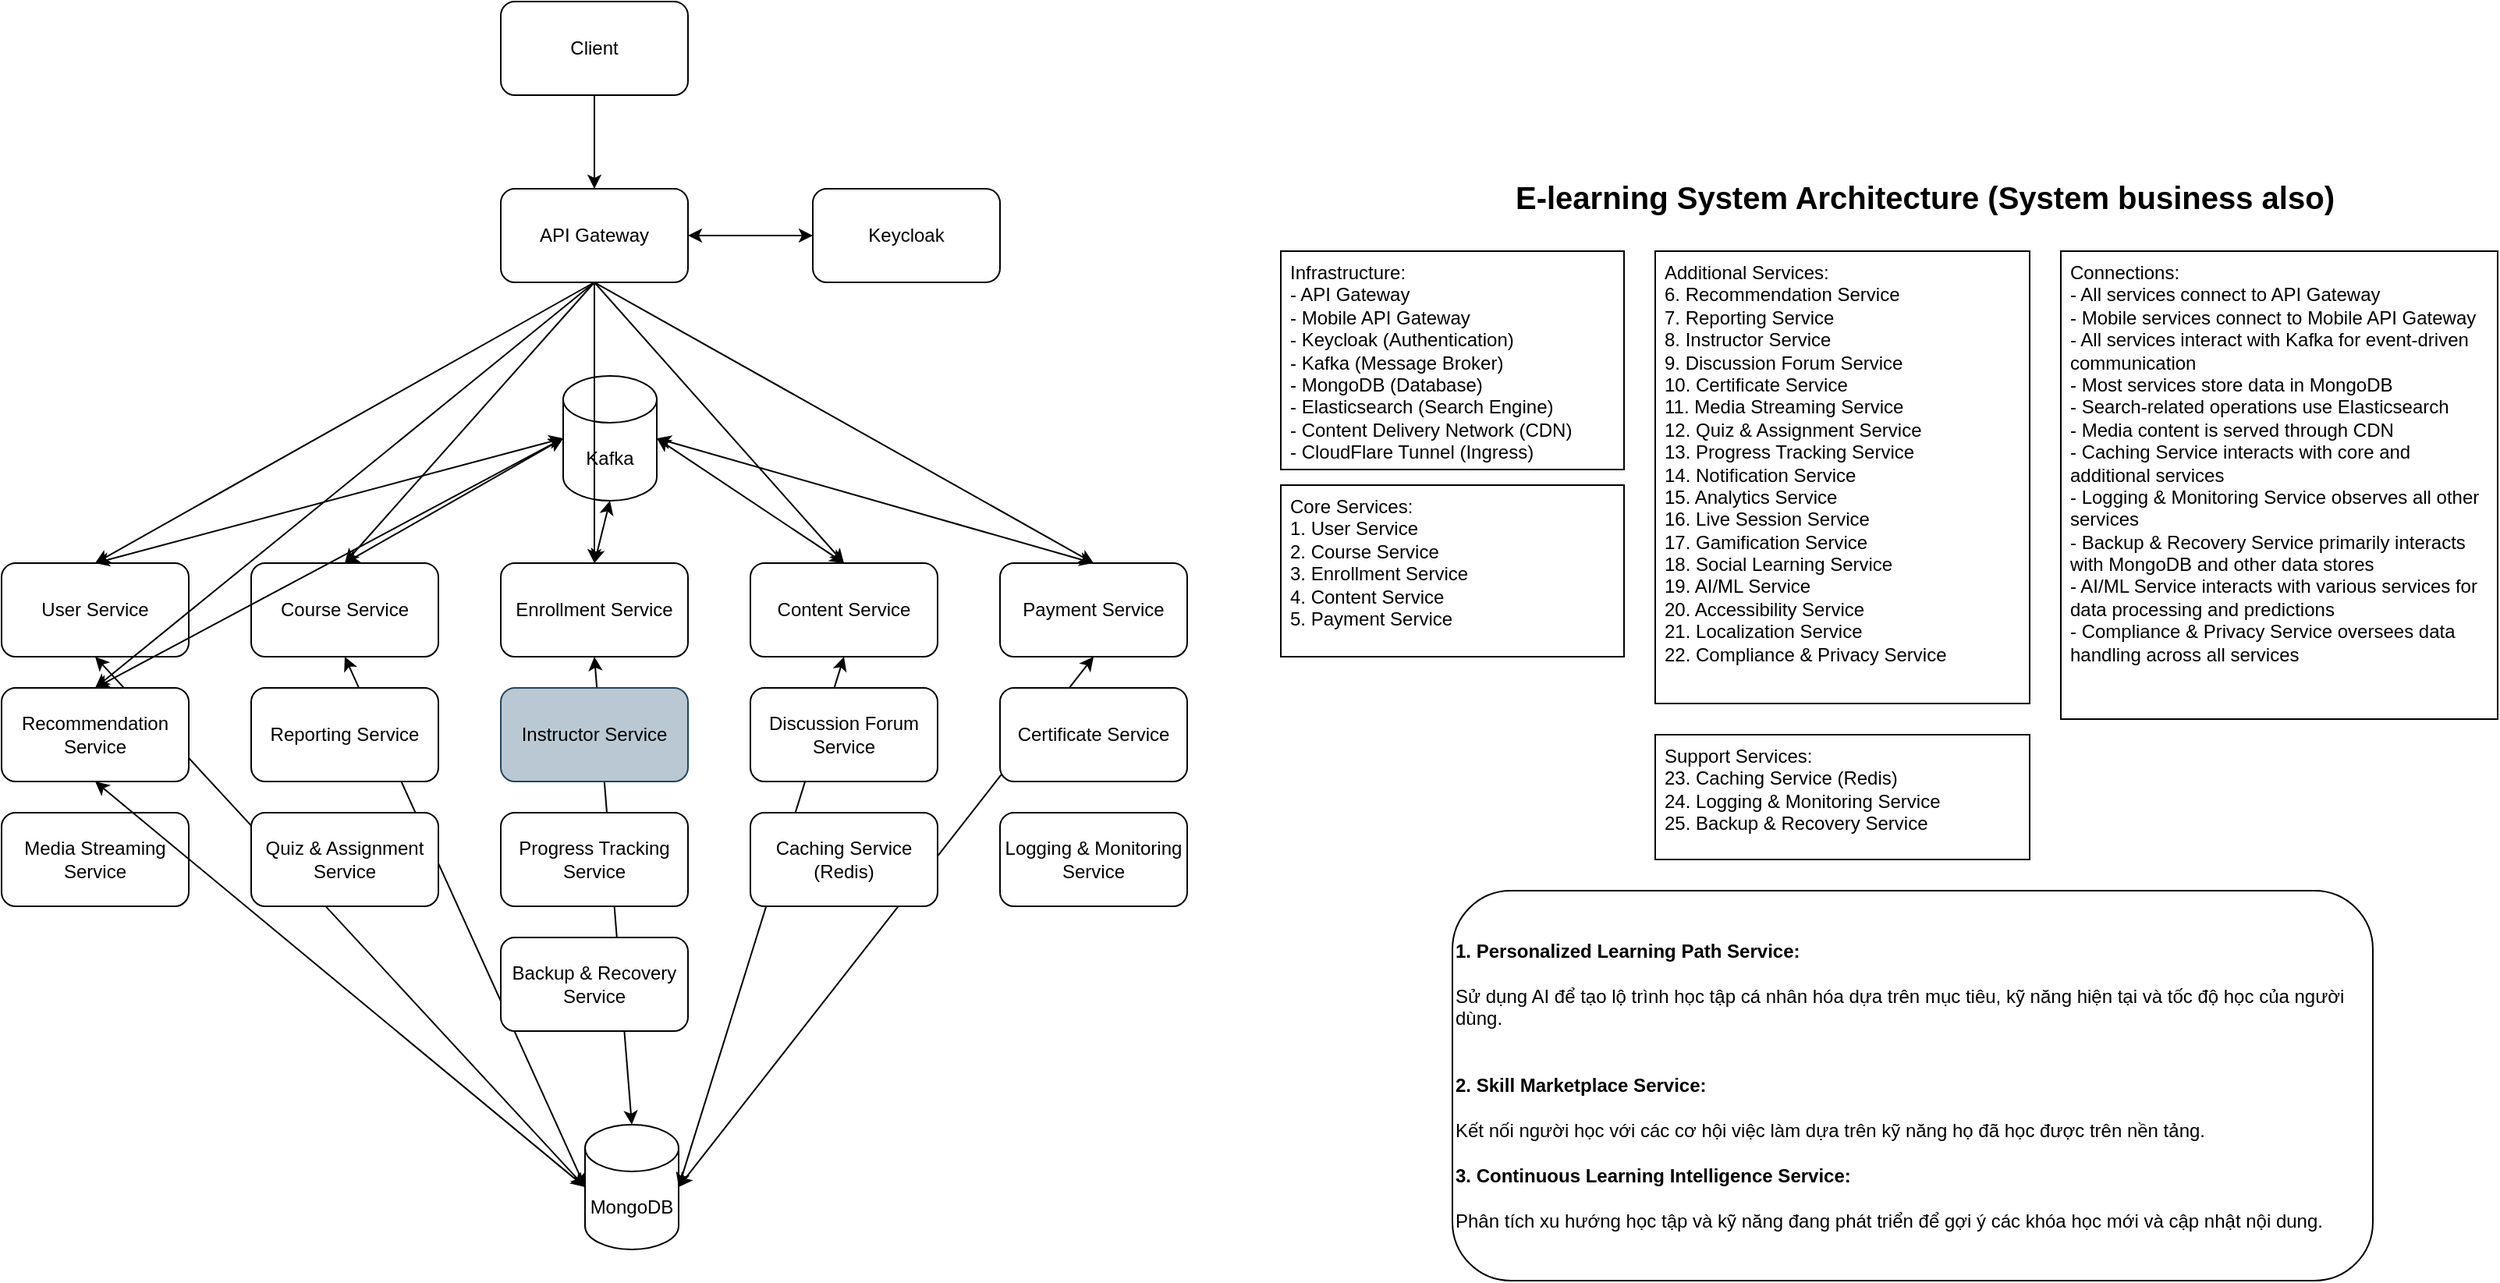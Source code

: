 <mxfile version="24.7.7" pages="3">
  <diagram id="prtHgNgQTEPvFCAcTncT" name="System Architecture">
    <mxGraphModel dx="732" dy="732" grid="1" gridSize="10" guides="1" tooltips="1" connect="1" arrows="1" fold="1" page="0" pageScale="1" pageWidth="827" pageHeight="1169" math="0" shadow="0">
      <root>
        <mxCell id="0" />
        <mxCell id="1" parent="0" />
        <mxCell id="2" value="Client" style="rounded=1;whiteSpace=wrap;html=1;" parent="1" vertex="1">
          <mxGeometry x="360" y="40" width="120" height="60" as="geometry" />
        </mxCell>
        <mxCell id="3" value="API Gateway" style="rounded=1;whiteSpace=wrap;html=1;" parent="1" vertex="1">
          <mxGeometry x="360" y="160" width="120" height="60" as="geometry" />
        </mxCell>
        <mxCell id="4" value="Keycloak" style="rounded=1;whiteSpace=wrap;html=1;" parent="1" vertex="1">
          <mxGeometry x="560" y="160" width="120" height="60" as="geometry" />
        </mxCell>
        <mxCell id="5" value="Kafka" style="shape=cylinder3;whiteSpace=wrap;html=1;boundedLbl=1;backgroundOutline=1;size=15;" parent="1" vertex="1">
          <mxGeometry x="400" y="280" width="60" height="80" as="geometry" />
        </mxCell>
        <mxCell id="6" value="User Service" style="rounded=1;whiteSpace=wrap;html=1;" parent="1" vertex="1">
          <mxGeometry x="40" y="400" width="120" height="60" as="geometry" />
        </mxCell>
        <mxCell id="7" value="Course Service" style="rounded=1;whiteSpace=wrap;html=1;" parent="1" vertex="1">
          <mxGeometry x="200" y="400" width="120" height="60" as="geometry" />
        </mxCell>
        <mxCell id="8" value="Enrollment Service" style="rounded=1;whiteSpace=wrap;html=1;" parent="1" vertex="1">
          <mxGeometry x="360" y="400" width="120" height="60" as="geometry" />
        </mxCell>
        <mxCell id="9" value="Content Service" style="rounded=1;whiteSpace=wrap;html=1;" parent="1" vertex="1">
          <mxGeometry x="520" y="400" width="120" height="60" as="geometry" />
        </mxCell>
        <mxCell id="10" value="Payment Service" style="rounded=1;whiteSpace=wrap;html=1;" parent="1" vertex="1">
          <mxGeometry x="680" y="400" width="120" height="60" as="geometry" />
        </mxCell>
        <mxCell id="11" value="MongoDB" style="shape=cylinder3;whiteSpace=wrap;html=1;boundedLbl=1;backgroundOutline=1;size=15;" parent="1" vertex="1">
          <mxGeometry x="414" y="760" width="60" height="80" as="geometry" />
        </mxCell>
        <mxCell id="12" value="" style="endArrow=classic;html=1;exitX=0.5;exitY=1;exitDx=0;exitDy=0;entryX=0.5;entryY=0;entryDx=0;entryDy=0;" parent="1" source="2" target="3" edge="1">
          <mxGeometry width="50" height="50" relative="1" as="geometry">
            <mxPoint x="390" y="430" as="sourcePoint" />
            <mxPoint x="440" y="380" as="targetPoint" />
          </mxGeometry>
        </mxCell>
        <mxCell id="13" value="" style="endArrow=classic;startArrow=classic;html=1;exitX=1;exitY=0.5;exitDx=0;exitDy=0;entryX=0;entryY=0.5;entryDx=0;entryDy=0;" parent="1" source="3" target="4" edge="1">
          <mxGeometry width="50" height="50" relative="1" as="geometry">
            <mxPoint x="390" y="430" as="sourcePoint" />
            <mxPoint x="440" y="380" as="targetPoint" />
          </mxGeometry>
        </mxCell>
        <mxCell id="14" value="" style="endArrow=classic;html=1;exitX=0.5;exitY=1;exitDx=0;exitDy=0;entryX=0.5;entryY=0;entryDx=0;entryDy=0;" parent="1" source="3" target="6" edge="1">
          <mxGeometry width="50" height="50" relative="1" as="geometry">
            <mxPoint x="390" y="430" as="sourcePoint" />
            <mxPoint x="440" y="380" as="targetPoint" />
          </mxGeometry>
        </mxCell>
        <mxCell id="15" value="" style="endArrow=classic;html=1;exitX=0.5;exitY=1;exitDx=0;exitDy=0;entryX=0.5;entryY=0;entryDx=0;entryDy=0;" parent="1" source="3" target="7" edge="1">
          <mxGeometry width="50" height="50" relative="1" as="geometry">
            <mxPoint x="390" y="430" as="sourcePoint" />
            <mxPoint x="440" y="380" as="targetPoint" />
          </mxGeometry>
        </mxCell>
        <mxCell id="16" value="" style="endArrow=classic;html=1;exitX=0.5;exitY=1;exitDx=0;exitDy=0;entryX=0.5;entryY=0;entryDx=0;entryDy=0;" parent="1" source="3" target="8" edge="1">
          <mxGeometry width="50" height="50" relative="1" as="geometry">
            <mxPoint x="390" y="430" as="sourcePoint" />
            <mxPoint x="440" y="380" as="targetPoint" />
          </mxGeometry>
        </mxCell>
        <mxCell id="17" value="" style="endArrow=classic;html=1;exitX=0.5;exitY=1;exitDx=0;exitDy=0;entryX=0.5;entryY=0;entryDx=0;entryDy=0;" parent="1" source="3" target="9" edge="1">
          <mxGeometry width="50" height="50" relative="1" as="geometry">
            <mxPoint x="390" y="430" as="sourcePoint" />
            <mxPoint x="440" y="380" as="targetPoint" />
          </mxGeometry>
        </mxCell>
        <mxCell id="18" value="" style="endArrow=classic;html=1;exitX=0.5;exitY=1;exitDx=0;exitDy=0;entryX=0.5;entryY=0;entryDx=0;entryDy=0;" parent="1" source="3" target="10" edge="1">
          <mxGeometry width="50" height="50" relative="1" as="geometry">
            <mxPoint x="390" y="430" as="sourcePoint" />
            <mxPoint x="440" y="380" as="targetPoint" />
          </mxGeometry>
        </mxCell>
        <mxCell id="19" value="" style="endArrow=classic;startArrow=classic;html=1;exitX=0.5;exitY=0;exitDx=0;exitDy=0;entryX=0;entryY=0.5;entryDx=0;entryDy=0;entryPerimeter=0;" parent="1" source="6" target="5" edge="1">
          <mxGeometry width="50" height="50" relative="1" as="geometry">
            <mxPoint x="390" y="430" as="sourcePoint" />
            <mxPoint x="440" y="380" as="targetPoint" />
          </mxGeometry>
        </mxCell>
        <mxCell id="20" value="" style="endArrow=classic;startArrow=classic;html=1;exitX=0.5;exitY=0;exitDx=0;exitDy=0;entryX=0;entryY=0.5;entryDx=0;entryDy=0;entryPerimeter=0;" parent="1" source="7" target="5" edge="1">
          <mxGeometry width="50" height="50" relative="1" as="geometry">
            <mxPoint x="390" y="430" as="sourcePoint" />
            <mxPoint x="440" y="380" as="targetPoint" />
          </mxGeometry>
        </mxCell>
        <mxCell id="21" value="" style="endArrow=classic;startArrow=classic;html=1;exitX=0.5;exitY=0;exitDx=0;exitDy=0;entryX=0.5;entryY=1;entryDx=0;entryDy=0;entryPerimeter=0;" parent="1" source="8" target="5" edge="1">
          <mxGeometry width="50" height="50" relative="1" as="geometry">
            <mxPoint x="390" y="430" as="sourcePoint" />
            <mxPoint x="440" y="380" as="targetPoint" />
          </mxGeometry>
        </mxCell>
        <mxCell id="22" value="" style="endArrow=classic;startArrow=classic;html=1;exitX=0.5;exitY=0;exitDx=0;exitDy=0;entryX=1;entryY=0.5;entryDx=0;entryDy=0;entryPerimeter=0;" parent="1" source="9" target="5" edge="1">
          <mxGeometry width="50" height="50" relative="1" as="geometry">
            <mxPoint x="390" y="430" as="sourcePoint" />
            <mxPoint x="440" y="380" as="targetPoint" />
          </mxGeometry>
        </mxCell>
        <mxCell id="23" value="" style="endArrow=classic;startArrow=classic;html=1;exitX=0.5;exitY=0;exitDx=0;exitDy=0;entryX=1;entryY=0.5;entryDx=0;entryDy=0;entryPerimeter=0;" parent="1" source="10" target="5" edge="1">
          <mxGeometry width="50" height="50" relative="1" as="geometry">
            <mxPoint x="390" y="430" as="sourcePoint" />
            <mxPoint x="440" y="380" as="targetPoint" />
          </mxGeometry>
        </mxCell>
        <mxCell id="24" value="" style="endArrow=classic;startArrow=classic;html=1;exitX=0.5;exitY=1;exitDx=0;exitDy=0;entryX=0;entryY=0.5;entryDx=0;entryDy=0;entryPerimeter=0;" parent="1" source="6" target="11" edge="1">
          <mxGeometry width="50" height="50" relative="1" as="geometry">
            <mxPoint x="390" y="430" as="sourcePoint" />
            <mxPoint x="440" y="380" as="targetPoint" />
          </mxGeometry>
        </mxCell>
        <mxCell id="25" value="" style="endArrow=classic;startArrow=classic;html=1;exitX=0.5;exitY=1;exitDx=0;exitDy=0;entryX=0;entryY=0.5;entryDx=0;entryDy=0;entryPerimeter=0;" parent="1" source="7" target="11" edge="1">
          <mxGeometry width="50" height="50" relative="1" as="geometry">
            <mxPoint x="390" y="430" as="sourcePoint" />
            <mxPoint x="440" y="380" as="targetPoint" />
          </mxGeometry>
        </mxCell>
        <mxCell id="26" value="" style="endArrow=classic;startArrow=classic;html=1;exitX=0.5;exitY=1;exitDx=0;exitDy=0;entryX=0.5;entryY=0;entryDx=0;entryDy=0;entryPerimeter=0;" parent="1" source="8" target="11" edge="1">
          <mxGeometry width="50" height="50" relative="1" as="geometry">
            <mxPoint x="390" y="430" as="sourcePoint" />
            <mxPoint x="440" y="380" as="targetPoint" />
          </mxGeometry>
        </mxCell>
        <mxCell id="27" value="" style="endArrow=classic;startArrow=classic;html=1;exitX=0.5;exitY=1;exitDx=0;exitDy=0;entryX=1;entryY=0.5;entryDx=0;entryDy=0;entryPerimeter=0;" parent="1" source="9" target="11" edge="1">
          <mxGeometry width="50" height="50" relative="1" as="geometry">
            <mxPoint x="390" y="430" as="sourcePoint" />
            <mxPoint x="440" y="380" as="targetPoint" />
          </mxGeometry>
        </mxCell>
        <mxCell id="28" value="" style="endArrow=classic;startArrow=classic;html=1;exitX=0.5;exitY=1;exitDx=0;exitDy=0;entryX=1;entryY=0.5;entryDx=0;entryDy=0;entryPerimeter=0;" parent="1" source="10" target="11" edge="1">
          <mxGeometry width="50" height="50" relative="1" as="geometry">
            <mxPoint x="390" y="430" as="sourcePoint" />
            <mxPoint x="440" y="380" as="targetPoint" />
          </mxGeometry>
        </mxCell>
        <mxCell id="29" value="Recommendation Service" style="rounded=1;whiteSpace=wrap;html=1;" parent="1" vertex="1">
          <mxGeometry x="40" y="480" width="120" height="60" as="geometry" />
        </mxCell>
        <mxCell id="30" value="Reporting Service" style="rounded=1;whiteSpace=wrap;html=1;" parent="1" vertex="1">
          <mxGeometry x="200" y="480" width="120" height="60" as="geometry" />
        </mxCell>
        <mxCell id="31" value="Instructor Service" style="rounded=1;whiteSpace=wrap;html=1;fillColor=#bac8d3;strokeColor=#23445d;" parent="1" vertex="1">
          <mxGeometry x="360" y="480" width="120" height="60" as="geometry" />
        </mxCell>
        <mxCell id="32" value="Discussion Forum Service" style="rounded=1;whiteSpace=wrap;html=1;" parent="1" vertex="1">
          <mxGeometry x="520" y="480" width="120" height="60" as="geometry" />
        </mxCell>
        <mxCell id="33" value="Certificate Service" style="rounded=1;whiteSpace=wrap;html=1;" parent="1" vertex="1">
          <mxGeometry x="680" y="480" width="120" height="60" as="geometry" />
        </mxCell>
        <mxCell id="34" value="Media Streaming Service" style="rounded=1;whiteSpace=wrap;html=1;" parent="1" vertex="1">
          <mxGeometry x="40" y="560" width="120" height="60" as="geometry" />
        </mxCell>
        <mxCell id="35" value="Quiz &amp; Assignment Service" style="rounded=1;whiteSpace=wrap;html=1;" parent="1" vertex="1">
          <mxGeometry x="200" y="560" width="120" height="60" as="geometry" />
        </mxCell>
        <mxCell id="36" value="Progress Tracking Service" style="rounded=1;whiteSpace=wrap;html=1;" parent="1" vertex="1">
          <mxGeometry x="360" y="560" width="120" height="60" as="geometry" />
        </mxCell>
        <mxCell id="37" value="Caching Service (Redis)" style="rounded=1;whiteSpace=wrap;html=1;" parent="1" vertex="1">
          <mxGeometry x="520" y="560" width="120" height="60" as="geometry" />
        </mxCell>
        <mxCell id="38" value="Logging &amp; Monitoring Service" style="rounded=1;whiteSpace=wrap;html=1;" parent="1" vertex="1">
          <mxGeometry x="680" y="560" width="120" height="60" as="geometry" />
        </mxCell>
        <mxCell id="39" value="Backup &amp; Recovery Service" style="rounded=1;whiteSpace=wrap;html=1;" parent="1" vertex="1">
          <mxGeometry x="360" y="640" width="120" height="60" as="geometry" />
        </mxCell>
        <mxCell id="40" value="" style="endArrow=classic;html=1;exitX=0.5;exitY=1;exitDx=0;exitDy=0;entryX=0.5;entryY=0;entryDx=0;entryDy=0;" parent="1" source="3" target="29" edge="1">
          <mxGeometry width="50" height="50" relative="1" as="geometry">
            <mxPoint x="390" y="430" as="sourcePoint" />
            <mxPoint x="440" y="380" as="targetPoint" />
          </mxGeometry>
        </mxCell>
        <mxCell id="41" value="" style="endArrow=classic;startArrow=classic;html=1;exitX=0.5;exitY=0;exitDx=0;exitDy=0;entryX=0;entryY=0.5;entryDx=0;entryDy=0;entryPerimeter=0;" parent="1" source="29" target="5" edge="1">
          <mxGeometry width="50" height="50" relative="1" as="geometry">
            <mxPoint x="390" y="430" as="sourcePoint" />
            <mxPoint x="440" y="380" as="targetPoint" />
          </mxGeometry>
        </mxCell>
        <mxCell id="42" value="" style="endArrow=classic;startArrow=classic;html=1;exitX=0.5;exitY=1;exitDx=0;exitDy=0;entryX=0;entryY=0.5;entryDx=0;entryDy=0;entryPerimeter=0;" parent="1" source="29" target="11" edge="1">
          <mxGeometry width="50" height="50" relative="1" as="geometry">
            <mxPoint x="390" y="430" as="sourcePoint" />
            <mxPoint x="440" y="380" as="targetPoint" />
          </mxGeometry>
        </mxCell>
        <mxCell id="kpyxhBnlVjCXAaahZGlU-58" value="" style="group" vertex="1" connectable="0" parent="1">
          <mxGeometry x="860" y="150" width="780" height="440" as="geometry" />
        </mxCell>
        <mxCell id="kpyxhBnlVjCXAaahZGlU-52" value="E-learning System Architecture (System business also)" style="text;html=1;strokeColor=none;fillColor=none;align=center;verticalAlign=middle;whiteSpace=wrap;rounded=0;fontSize=20;fontStyle=1" vertex="1" parent="kpyxhBnlVjCXAaahZGlU-58">
          <mxGeometry x="130" width="566" height="30" as="geometry" />
        </mxCell>
        <mxCell id="kpyxhBnlVjCXAaahZGlU-53" value="Infrastructure:&lt;br&gt;- API Gateway&lt;br&gt;- Mobile API Gateway&lt;br&gt;- Keycloak (Authentication)&lt;br&gt;- Kafka (Message Broker)&lt;br&gt;- MongoDB (Database)&lt;br&gt;- Elasticsearch (Search Engine)&lt;br&gt;- Content Delivery Network (CDN)&lt;br&gt;- CloudFlare Tunnel (Ingress)" style="text;strokeColor=default;fillColor=none;align=left;verticalAlign=top;spacingLeft=4;spacingRight=4;overflow=hidden;rotatable=0;points=[[0,0.5],[1,0.5]];portConstraint=eastwest;whiteSpace=wrap;html=1;" vertex="1" parent="kpyxhBnlVjCXAaahZGlU-58">
          <mxGeometry y="50" width="220" height="140" as="geometry" />
        </mxCell>
        <mxCell id="kpyxhBnlVjCXAaahZGlU-54" value="Core Services:&#xa;1. User Service&#xa;2. Course Service&#xa;3. Enrollment Service&#xa;4. Content Service&#xa;5. Payment Service" style="text;strokeColor=default;fillColor=none;align=left;verticalAlign=top;spacingLeft=4;spacingRight=4;overflow=hidden;rotatable=0;points=[[0,0.5],[1,0.5]];portConstraint=eastwest;whiteSpace=wrap;html=1;" vertex="1" parent="kpyxhBnlVjCXAaahZGlU-58">
          <mxGeometry y="200" width="220" height="110" as="geometry" />
        </mxCell>
        <mxCell id="kpyxhBnlVjCXAaahZGlU-55" value="Additional Services:&#xa;6. Recommendation Service&#xa;7. Reporting Service&#xa;8. Instructor Service&#xa;9. Discussion Forum Service&#xa;10. Certificate Service&#xa;11. Media Streaming Service&#xa;12. Quiz &amp; Assignment Service&#xa;13. Progress Tracking Service&#xa;14. Notification Service&#xa;15. Analytics Service&#xa;16. Live Session Service&#xa;17. Gamification Service&#xa;18. Social Learning Service&#xa;19. AI/ML Service&#xa;20. Accessibility Service&#xa;21. Localization Service&#xa;22. Compliance &amp; Privacy Service" style="text;strokeColor=default;fillColor=none;align=left;verticalAlign=top;spacingLeft=4;spacingRight=4;overflow=hidden;rotatable=0;points=[[0,0.5],[1,0.5]];portConstraint=eastwest;whiteSpace=wrap;html=1;" vertex="1" parent="kpyxhBnlVjCXAaahZGlU-58">
          <mxGeometry x="240" y="50" width="240" height="290" as="geometry" />
        </mxCell>
        <mxCell id="kpyxhBnlVjCXAaahZGlU-56" value="Support Services:&#xa;23. Caching Service (Redis)&#xa;24. Logging &amp; Monitoring Service&#xa;25. Backup &amp; Recovery Service" style="text;strokeColor=default;fillColor=none;align=left;verticalAlign=top;spacingLeft=4;spacingRight=4;overflow=hidden;rotatable=0;points=[[0,0.5],[1,0.5]];portConstraint=eastwest;whiteSpace=wrap;html=1;" vertex="1" parent="kpyxhBnlVjCXAaahZGlU-58">
          <mxGeometry x="240" y="360" width="240" height="80" as="geometry" />
        </mxCell>
        <mxCell id="kpyxhBnlVjCXAaahZGlU-57" value="Connections:&#xa;- All services connect to API Gateway&#xa;- Mobile services connect to Mobile API Gateway&#xa;- All services interact with Kafka for event-driven communication&#xa;- Most services store data in MongoDB&#xa;- Search-related operations use Elasticsearch&#xa;- Media content is served through CDN&#xa;- Caching Service interacts with core and additional services&#xa;- Logging &amp; Monitoring Service observes all other services&#xa;- Backup &amp; Recovery Service primarily interacts with MongoDB and other data stores&#xa;- AI/ML Service interacts with various services for data processing and predictions&#xa;- Compliance &amp; Privacy Service oversees data handling across all services" style="text;strokeColor=default;fillColor=none;align=left;verticalAlign=top;spacingLeft=4;spacingRight=4;overflow=hidden;rotatable=0;points=[[0,0.5],[1,0.5]];portConstraint=eastwest;whiteSpace=wrap;html=1;" vertex="1" parent="kpyxhBnlVjCXAaahZGlU-58">
          <mxGeometry x="500" y="50" width="280" height="300" as="geometry" />
        </mxCell>
        <mxCell id="kpyxhBnlVjCXAaahZGlU-60" value="&lt;div&gt;&lt;b&gt;1. Personalized Learning Path Service:&lt;/b&gt;&lt;/div&gt;&lt;div&gt;&lt;br&gt;&lt;/div&gt;&lt;div&gt;Sử dụng AI để tạo lộ trình học tập cá nhân hóa dựa trên mục tiêu, kỹ năng hiện tại và tốc độ học của người dùng.&lt;/div&gt;&lt;div&gt;&lt;br&gt;&lt;/div&gt;&lt;div&gt;&lt;br&gt;&lt;/div&gt;&lt;div&gt;&lt;b&gt;2. Skill Marketplace Service:&lt;/b&gt;&lt;/div&gt;&lt;div&gt;&lt;br&gt;&lt;/div&gt;&lt;div&gt;Kết nối người học với các cơ hội việc làm dựa trên kỹ năng họ đã học được trên nền tảng.&lt;/div&gt;&lt;div&gt;&lt;br&gt;&lt;/div&gt;&lt;div&gt;&lt;b&gt;3. Continuous Learning Intelligence Service:&lt;/b&gt;&lt;/div&gt;&lt;div&gt;&lt;br&gt;&lt;/div&gt;&lt;div&gt;Phân tích xu hướng học tập và kỹ năng đang phát triển để gợi ý các khóa học mới và cập nhật nội dung.&lt;/div&gt;" style="rounded=1;whiteSpace=wrap;html=1;align=left;" vertex="1" parent="1">
          <mxGeometry x="970" y="610" width="590" height="250" as="geometry" />
        </mxCell>
      </root>
    </mxGraphModel>
  </diagram>
  <diagram id="Nlr9FCFLmKdfe5C71DkO" name="Round-1">
    <mxGraphModel dx="732" dy="732" grid="1" gridSize="10" guides="1" tooltips="1" connect="1" arrows="1" fold="1" page="0" pageScale="1" pageWidth="850" pageHeight="1100" math="0" shadow="0">
      <root>
        <mxCell id="0" />
        <mxCell id="1" parent="0" />
        <mxCell id="lG1NS-_SQJIErk9qSr_s-2" value="E-learning System Core Services" style="text;html=1;strokeColor=none;fillColor=none;align=center;verticalAlign=middle;whiteSpace=wrap;rounded=0;fontSize=20;fontStyle=1" vertex="1" parent="1">
          <mxGeometry x="160" y="150" width="500" height="30" as="geometry" />
        </mxCell>
        <mxCell id="lG1NS-_SQJIErk9qSr_s-3" value="API Gateway" style="rounded=1;whiteSpace=wrap;html=1;fillColor=#dae8fc;strokeColor=#6c8ebf;" vertex="1" parent="1">
          <mxGeometry x="350" y="200" width="120" height="60" as="geometry" />
        </mxCell>
        <mxCell id="lG1NS-_SQJIErk9qSr_s-4" value="User Service" style="rounded=1;whiteSpace=wrap;html=1;fillColor=#d5e8d4;strokeColor=#82b366;" vertex="1" parent="1">
          <mxGeometry x="110" y="310" width="120" height="60" as="geometry" />
        </mxCell>
        <mxCell id="lG1NS-_SQJIErk9qSr_s-5" value="Course Service" style="rounded=1;whiteSpace=wrap;html=1;fillColor=#d5e8d4;strokeColor=#82b366;" vertex="1" parent="1">
          <mxGeometry x="250" y="310" width="120" height="60" as="geometry" />
        </mxCell>
        <mxCell id="lG1NS-_SQJIErk9qSr_s-6" value="Enrollment Service" style="rounded=1;whiteSpace=wrap;html=1;fillColor=#d5e8d4;strokeColor=#82b366;" vertex="1" parent="1">
          <mxGeometry x="390" y="310" width="120" height="60" as="geometry" />
        </mxCell>
        <mxCell id="lG1NS-_SQJIErk9qSr_s-7" value="Content Service" style="rounded=1;whiteSpace=wrap;html=1;fillColor=#d5e8d4;strokeColor=#82b366;" vertex="1" parent="1">
          <mxGeometry x="530" y="310" width="120" height="60" as="geometry" />
        </mxCell>
        <mxCell id="lG1NS-_SQJIErk9qSr_s-8" value="Payment Service" style="rounded=1;whiteSpace=wrap;html=1;fillColor=#d5e8d4;strokeColor=#82b366;" vertex="1" parent="1">
          <mxGeometry x="670" y="310" width="120" height="60" as="geometry" />
        </mxCell>
        <mxCell id="lG1NS-_SQJIErk9qSr_s-9" value="Authentication Service (Keycloak)" style="rounded=1;whiteSpace=wrap;html=1;fillColor=#fff2cc;strokeColor=#d6b656;" vertex="1" parent="1">
          <mxGeometry x="110" y="410" width="120" height="60" as="geometry" />
        </mxCell>
        <mxCell id="lG1NS-_SQJIErk9qSr_s-10" value="Notification Service" style="rounded=1;whiteSpace=wrap;html=1;fillColor=#fff2cc;strokeColor=#d6b656;" vertex="1" parent="1">
          <mxGeometry x="250" y="410" width="120" height="60" as="geometry" />
        </mxCell>
        <mxCell id="lG1NS-_SQJIErk9qSr_s-11" value="Search Service" style="rounded=1;whiteSpace=wrap;html=1;fillColor=#fff2cc;strokeColor=#d6b656;" vertex="1" parent="1">
          <mxGeometry x="390" y="410" width="120" height="60" as="geometry" />
        </mxCell>
        <mxCell id="lG1NS-_SQJIErk9qSr_s-12" value="Analytics Service" style="rounded=1;whiteSpace=wrap;html=1;fillColor=#fff2cc;strokeColor=#d6b656;" vertex="1" parent="1">
          <mxGeometry x="530" y="410" width="120" height="60" as="geometry" />
        </mxCell>
        <mxCell id="lG1NS-_SQJIErk9qSr_s-13" value="File Storage Service" style="rounded=1;whiteSpace=wrap;html=1;fillColor=#fff2cc;strokeColor=#d6b656;" vertex="1" parent="1">
          <mxGeometry x="670" y="410" width="120" height="60" as="geometry" />
        </mxCell>
        <mxCell id="lG1NS-_SQJIErk9qSr_s-14" value="Message Broker (Kafka)" style="rounded=1;whiteSpace=wrap;html=1;fillColor=#e1d5e7;strokeColor=#9673a6;" vertex="1" parent="1">
          <mxGeometry x="210" y="510" width="120" height="60" as="geometry" />
        </mxCell>
        <mxCell id="lG1NS-_SQJIErk9qSr_s-15" value="Database Service (MongoDB)" style="rounded=1;whiteSpace=wrap;html=1;fillColor=#e1d5e7;strokeColor=#9673a6;" vertex="1" parent="1">
          <mxGeometry x="350" y="510" width="120" height="60" as="geometry" />
        </mxCell>
        <mxCell id="lG1NS-_SQJIErk9qSr_s-16" value="Caching Service (Redis)" style="rounded=1;whiteSpace=wrap;html=1;fillColor=#e1d5e7;strokeColor=#9673a6;" vertex="1" parent="1">
          <mxGeometry x="490" y="510" width="120" height="60" as="geometry" />
        </mxCell>
        <mxCell id="lG1NS-_SQJIErk9qSr_s-17" value="" style="endArrow=classic;startArrow=classic;html=1;entryX=0.5;entryY=1;exitX=0.5;exitY=0;" edge="1" parent="1" source="lG1NS-_SQJIErk9qSr_s-4" target="lG1NS-_SQJIErk9qSr_s-3">
          <mxGeometry width="50" height="50" relative="1" as="geometry">
            <mxPoint x="390" y="560" as="sourcePoint" />
            <mxPoint x="440" y="510" as="targetPoint" />
          </mxGeometry>
        </mxCell>
        <mxCell id="lG1NS-_SQJIErk9qSr_s-18" value="" style="endArrow=classic;startArrow=classic;html=1;entryX=0.5;entryY=1;exitX=0.5;exitY=0;" edge="1" parent="1" source="lG1NS-_SQJIErk9qSr_s-5" target="lG1NS-_SQJIErk9qSr_s-3">
          <mxGeometry width="50" height="50" relative="1" as="geometry">
            <mxPoint x="390" y="560" as="sourcePoint" />
            <mxPoint x="440" y="510" as="targetPoint" />
          </mxGeometry>
        </mxCell>
        <mxCell id="lG1NS-_SQJIErk9qSr_s-19" value="" style="endArrow=classic;startArrow=classic;html=1;entryX=0.5;entryY=1;exitX=0.5;exitY=0;" edge="1" parent="1" source="lG1NS-_SQJIErk9qSr_s-6" target="lG1NS-_SQJIErk9qSr_s-3">
          <mxGeometry width="50" height="50" relative="1" as="geometry">
            <mxPoint x="390" y="560" as="sourcePoint" />
            <mxPoint x="440" y="510" as="targetPoint" />
          </mxGeometry>
        </mxCell>
        <mxCell id="lG1NS-_SQJIErk9qSr_s-20" value="" style="endArrow=classic;startArrow=classic;html=1;entryX=0.5;entryY=1;exitX=0.5;exitY=0;" edge="1" parent="1" source="lG1NS-_SQJIErk9qSr_s-7" target="lG1NS-_SQJIErk9qSr_s-3">
          <mxGeometry width="50" height="50" relative="1" as="geometry">
            <mxPoint x="390" y="560" as="sourcePoint" />
            <mxPoint x="440" y="510" as="targetPoint" />
          </mxGeometry>
        </mxCell>
        <mxCell id="lG1NS-_SQJIErk9qSr_s-21" value="" style="endArrow=classic;startArrow=classic;html=1;entryX=0.5;entryY=1;exitX=0.5;exitY=0;" edge="1" parent="1" source="lG1NS-_SQJIErk9qSr_s-8" target="lG1NS-_SQJIErk9qSr_s-3">
          <mxGeometry width="50" height="50" relative="1" as="geometry">
            <mxPoint x="390" y="560" as="sourcePoint" />
            <mxPoint x="440" y="510" as="targetPoint" />
          </mxGeometry>
        </mxCell>
      </root>
    </mxGraphModel>
  </diagram>
  <diagram id="o-eV2lYCKWIVSa7lvpFK" name="TechStack">
    <mxGraphModel dx="332" dy="332" grid="1" gridSize="10" guides="1" tooltips="1" connect="1" arrows="1" fold="1" page="0" pageScale="1" pageWidth="850" pageHeight="1100" math="0" shadow="0">
      <root>
        <mxCell id="0" />
        <mxCell id="1" parent="0" />
        <mxCell id="8VOUh3iL6ffPS8xLnjhe-13" value="Kubernetes Cluster" style="swimlane;whiteSpace=wrap;html=1;" vertex="1" parent="1">
          <mxGeometry x="530" y="530" width="720" height="560" as="geometry" />
        </mxCell>
        <mxCell id="8VOUh3iL6ffPS8xLnjhe-14" value="NestJS/Golang Application" style="rounded=1;whiteSpace=wrap;html=1;" vertex="1" parent="8VOUh3iL6ffPS8xLnjhe-13">
          <mxGeometry x="280" y="80" width="120" height="60" as="geometry" />
        </mxCell>
        <mxCell id="8VOUh3iL6ffPS8xLnjhe-15" value="MongoDB" style="shape=cylinder3;whiteSpace=wrap;html=1;boundedLbl=1;backgroundOutline=1;size=15;" vertex="1" parent="8VOUh3iL6ffPS8xLnjhe-13">
          <mxGeometry x="560" y="70" width="60" height="80" as="geometry" />
        </mxCell>
        <mxCell id="8VOUh3iL6ffPS8xLnjhe-16" value="Redis" style="shape=cylinder3;whiteSpace=wrap;html=1;boundedLbl=1;backgroundOutline=1;size=15;" vertex="1" parent="8VOUh3iL6ffPS8xLnjhe-13">
          <mxGeometry x="560" y="240" width="60" height="80" as="geometry" />
        </mxCell>
        <mxCell id="8VOUh3iL6ffPS8xLnjhe-17" value="Kafka" style="shape=process;whiteSpace=wrap;html=1;backgroundOutline=1;" vertex="1" parent="8VOUh3iL6ffPS8xLnjhe-13">
          <mxGeometry x="300" y="240" width="120" height="60" as="geometry" />
        </mxCell>
        <mxCell id="8VOUh3iL6ffPS8xLnjhe-18" value="MinIO" style="shape=cylinder3;whiteSpace=wrap;html=1;boundedLbl=1;backgroundOutline=1;size=15;" vertex="1" parent="8VOUh3iL6ffPS8xLnjhe-13">
          <mxGeometry x="560" y="400" width="60" height="80" as="geometry" />
        </mxCell>
        <mxCell id="8VOUh3iL6ffPS8xLnjhe-19" value="Keycloak" style="rounded=1;whiteSpace=wrap;html=1;" vertex="1" parent="8VOUh3iL6ffPS8xLnjhe-13">
          <mxGeometry x="40" y="240" width="120" height="60" as="geometry" />
        </mxCell>
        <mxCell id="8VOUh3iL6ffPS8xLnjhe-20" value="LOKI" style="rounded=1;whiteSpace=wrap;html=1;" vertex="1" parent="8VOUh3iL6ffPS8xLnjhe-13">
          <mxGeometry x="40" y="400" width="120" height="60" as="geometry" />
        </mxCell>
        <mxCell id="8VOUh3iL6ffPS8xLnjhe-21" value="Grafana" style="rounded=1;whiteSpace=wrap;html=1;" vertex="1" parent="8VOUh3iL6ffPS8xLnjhe-13">
          <mxGeometry x="280" y="400" width="120" height="60" as="geometry" />
        </mxCell>
        <mxCell id="8VOUh3iL6ffPS8xLnjhe-22" value="" style="endArrow=classic;startArrow=classic;html=1;exitX=1;exitY=0.5;exitDx=0;exitDy=0;entryX=0;entryY=0.5;entryDx=0;entryDy=0;entryPerimeter=0;" edge="1" parent="8VOUh3iL6ffPS8xLnjhe-13" source="8VOUh3iL6ffPS8xLnjhe-14" target="8VOUh3iL6ffPS8xLnjhe-15">
          <mxGeometry width="50" height="50" relative="1" as="geometry">
            <mxPoint x="390" y="300" as="sourcePoint" />
            <mxPoint x="440" y="250" as="targetPoint" />
          </mxGeometry>
        </mxCell>
        <mxCell id="8VOUh3iL6ffPS8xLnjhe-23" value="" style="endArrow=classic;startArrow=classic;html=1;exitX=1;exitY=0.5;exitDx=0;exitDy=0;entryX=0;entryY=0.5;entryDx=0;entryDy=0;entryPerimeter=0;" edge="1" parent="8VOUh3iL6ffPS8xLnjhe-13" source="8VOUh3iL6ffPS8xLnjhe-14" target="8VOUh3iL6ffPS8xLnjhe-16">
          <mxGeometry width="50" height="50" relative="1" as="geometry">
            <mxPoint x="390" y="300" as="sourcePoint" />
            <mxPoint x="440" y="250" as="targetPoint" />
          </mxGeometry>
        </mxCell>
        <mxCell id="8VOUh3iL6ffPS8xLnjhe-24" value="" style="endArrow=classic;startArrow=classic;html=1;exitX=0.5;exitY=1;exitDx=0;exitDy=0;entryX=0.5;entryY=0;entryDx=0;entryDy=0;" edge="1" parent="8VOUh3iL6ffPS8xLnjhe-13" source="8VOUh3iL6ffPS8xLnjhe-14" target="8VOUh3iL6ffPS8xLnjhe-17">
          <mxGeometry width="50" height="50" relative="1" as="geometry">
            <mxPoint x="390" y="300" as="sourcePoint" />
            <mxPoint x="440" y="250" as="targetPoint" />
          </mxGeometry>
        </mxCell>
        <mxCell id="8VOUh3iL6ffPS8xLnjhe-25" value="" style="endArrow=classic;startArrow=classic;html=1;exitX=1;exitY=0.5;exitDx=0;exitDy=0;entryX=0;entryY=0.5;entryDx=0;entryDy=0;entryPerimeter=0;" edge="1" parent="8VOUh3iL6ffPS8xLnjhe-13" source="8VOUh3iL6ffPS8xLnjhe-14" target="8VOUh3iL6ffPS8xLnjhe-18">
          <mxGeometry width="50" height="50" relative="1" as="geometry">
            <mxPoint x="390" y="300" as="sourcePoint" />
            <mxPoint x="440" y="250" as="targetPoint" />
          </mxGeometry>
        </mxCell>
        <mxCell id="8VOUh3iL6ffPS8xLnjhe-26" value="" style="endArrow=classic;startArrow=classic;html=1;exitX=1;exitY=0.5;exitDx=0;exitDy=0;entryX=0;entryY=0.5;entryDx=0;entryDy=0;" edge="1" parent="8VOUh3iL6ffPS8xLnjhe-13" source="8VOUh3iL6ffPS8xLnjhe-19" target="8VOUh3iL6ffPS8xLnjhe-14">
          <mxGeometry width="50" height="50" relative="1" as="geometry">
            <mxPoint x="390" y="300" as="sourcePoint" />
            <mxPoint x="440" y="250" as="targetPoint" />
          </mxGeometry>
        </mxCell>
        <mxCell id="8VOUh3iL6ffPS8xLnjhe-27" value="" style="endArrow=classic;html=1;exitX=0.5;exitY=0;exitDx=0;exitDy=0;entryX=0.5;entryY=1;entryDx=0;entryDy=0;" edge="1" parent="8VOUh3iL6ffPS8xLnjhe-13" source="8VOUh3iL6ffPS8xLnjhe-20" target="8VOUh3iL6ffPS8xLnjhe-14">
          <mxGeometry width="50" height="50" relative="1" as="geometry">
            <mxPoint x="390" y="300" as="sourcePoint" />
            <mxPoint x="440" y="250" as="targetPoint" />
          </mxGeometry>
        </mxCell>
        <mxCell id="8VOUh3iL6ffPS8xLnjhe-28" value="" style="endArrow=classic;html=1;exitX=0.5;exitY=0;exitDx=0;exitDy=0;entryX=0.5;entryY=1;entryDx=0;entryDy=0;" edge="1" parent="8VOUh3iL6ffPS8xLnjhe-13" source="8VOUh3iL6ffPS8xLnjhe-21" target="8VOUh3iL6ffPS8xLnjhe-14">
          <mxGeometry width="50" height="50" relative="1" as="geometry">
            <mxPoint x="390" y="300" as="sourcePoint" />
            <mxPoint x="440" y="250" as="targetPoint" />
          </mxGeometry>
        </mxCell>
        <mxCell id="8VOUh3iL6ffPS8xLnjhe-29" value="Cloudflare Tunnel" style="ellipse;shape=cloud;whiteSpace=wrap;html=1;" vertex="1" parent="1">
          <mxGeometry x="850" y="1130" width="160" height="80" as="geometry" />
        </mxCell>
        <mxCell id="8VOUh3iL6ffPS8xLnjhe-30" value="" style="endArrow=classic;startArrow=classic;html=1;exitX=0.5;exitY=0;exitDx=0;exitDy=0;entryX=0.5;entryY=1;entryDx=0;entryDy=0;" edge="1" parent="1" source="8VOUh3iL6ffPS8xLnjhe-29" target="8VOUh3iL6ffPS8xLnjhe-13">
          <mxGeometry width="50" height="50" relative="1" as="geometry">
            <mxPoint x="880" y="900" as="sourcePoint" />
            <mxPoint x="930" y="850" as="targetPoint" />
          </mxGeometry>
        </mxCell>
        <mxCell id="8VOUh3iL6ffPS8xLnjhe-31" value="GitHub Actions" style="rounded=1;whiteSpace=wrap;html=1;" vertex="1" parent="1">
          <mxGeometry x="830" y="1250" width="120" height="60" as="geometry" />
        </mxCell>
        <mxCell id="8VOUh3iL6ffPS8xLnjhe-32" value="" style="endArrow=classic;html=1;exitX=0.5;exitY=0;exitDx=0;exitDy=0;entryX=0.5;entryY=1;entryDx=0;entryDy=0;" edge="1" parent="1" source="8VOUh3iL6ffPS8xLnjhe-31" target="8VOUh3iL6ffPS8xLnjhe-13">
          <mxGeometry width="50" height="50" relative="1" as="geometry">
            <mxPoint x="880" y="900" as="sourcePoint" />
            <mxPoint x="930" y="850" as="targetPoint" />
          </mxGeometry>
        </mxCell>
        <mxCell id="8VOUh3iL6ffPS8xLnjhe-33" value="Helm" style="rounded=1;whiteSpace=wrap;html=1;" vertex="1" parent="1">
          <mxGeometry x="1030" y="1250" width="120" height="60" as="geometry" />
        </mxCell>
        <mxCell id="8VOUh3iL6ffPS8xLnjhe-34" value="" style="endArrow=classic;html=1;exitX=0.5;exitY=0;exitDx=0;exitDy=0;entryX=0.75;entryY=1;entryDx=0;entryDy=0;" edge="1" parent="1" source="8VOUh3iL6ffPS8xLnjhe-33" target="8VOUh3iL6ffPS8xLnjhe-13">
          <mxGeometry width="50" height="50" relative="1" as="geometry">
            <mxPoint x="880" y="900" as="sourcePoint" />
            <mxPoint x="930" y="850" as="targetPoint" />
          </mxGeometry>
        </mxCell>
      </root>
    </mxGraphModel>
  </diagram>
</mxfile>
